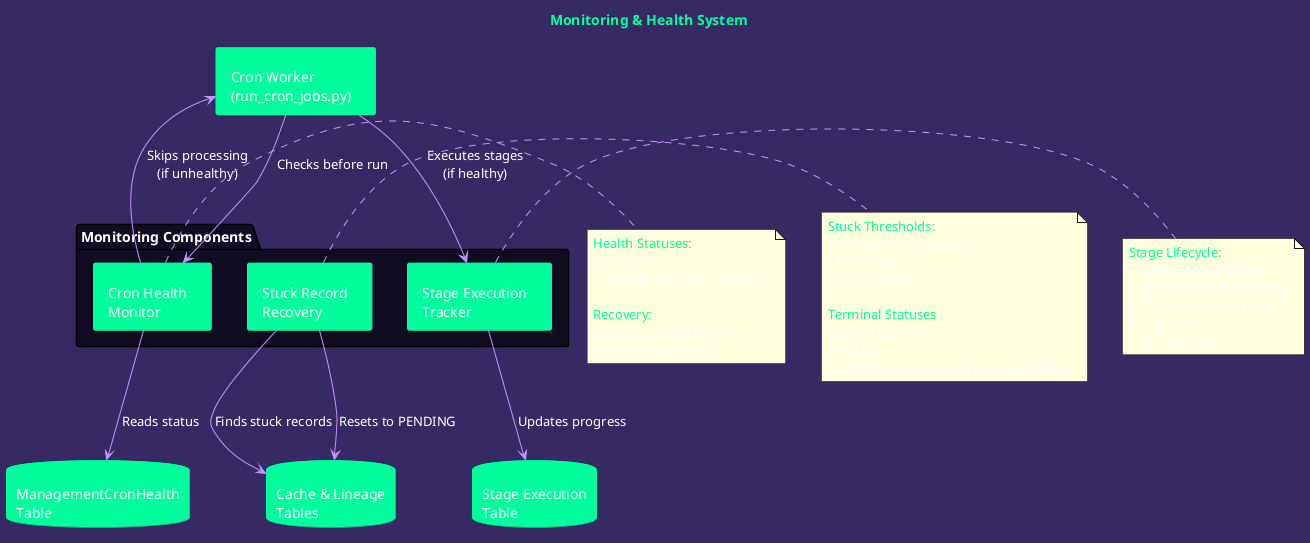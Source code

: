 @startuml Monitoring System

skinparam backgroundColor #372963
skinparam activity {
    BackgroundColor #100D23
    BorderColor #00FF9C
    FontColor #ffffff
}
skinparam activityArrowColor #c592ff
skinparam activityStartColor #00FF9C
skinparam activityStopColor #00FF9C
skinparam defaultFontColor #ffffff

skinparam component {
  BackgroundColor #100D23
  BorderColor #00FF9C
  FontColor #ffffff
  ArrowColor #c592ff
}

skinparam database {
  BackgroundColor #100D23
  BorderColor #00FF9C
  FontColor #ffffff
}

title <color:#00FF9C>Monitoring & Health System</color>

package "Monitoring Components" #100D23 {
  component "Cron Health\nMonitor" as CronHealth #00FF9C
  component "Stuck Record\nRecovery" as Recovery #00FF9C
  component "Stage Execution\nTracker" as StageTracker #00FF9C
}

component "Cron Worker\n(run_cron_jobs.py)" as CronWorker #00FF9C

database "ManagementCronHealth\nTable" as HealthDB #00FF9C
database "Stage Execution\nTable" as StageDB #00FF9C
database "Cache & Lineage\nTables" as DataDB #00FF9C

CronWorker -[#c592ff]-> CronHealth : "Checks before run"
CronHealth -[#c592ff]-> HealthDB : "Reads status"

CronWorker -[#c592ff]-> StageTracker : "Executes stages\n(if healthy)"
StageTracker -[#c592ff]-> StageDB : "Updates progress"

CronHealth -[#c592ff]-> CronWorker : "Skips processing\n(if unhealthy)"

Recovery -[#c592ff]-> DataDB : "Finds stuck records"
Recovery -[#c592ff]-> DataDB : "Resets to PENDING"

note right of CronHealth
  <color:#00FF9C>Health Statuses:</color>
  • HEALTHY
  • UNHEALTHY_RATE_LIMITED
  
  <color:#00FF9C>Recovery:</color>
  Manual cleanup required
  via .allow_filtering()
end note

note right of Recovery
  <color:#00FF9C>Stuck Thresholds:</color>
  Detects records stuck in:
  • PENDING
  • IN_PROGRESS
  
  <color:#00FF9C>Terminal Statuses</color>
  (Never recovered):
  • FAILED
  • INVALID_HORIZON_STELLAR_ADDRESS
end note

note right of StageTracker
  <color:#00FF9C>Stage Lifecycle:</color>
  1. Initialize all 8 stages
  2. Update status per stage
  3. Track execution time
  4. Log errors
  5. Display in UI
end note

@enduml
